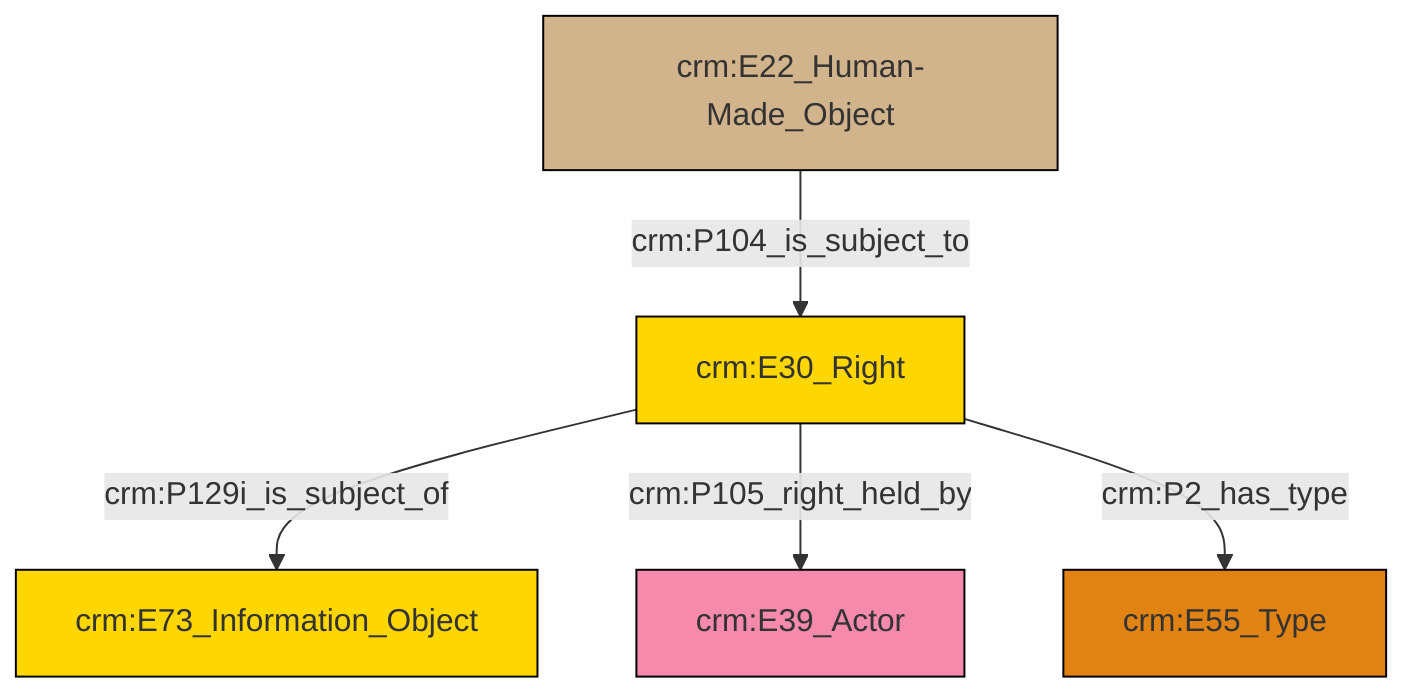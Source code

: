 graph TD
classDef Literal fill:#f2f2f2,stroke:#000000;
classDef CRM_Entity fill:#FFFFFF,stroke:#000000;
classDef Temporal_Entity fill:#00C9E6, stroke:#000000;
classDef Type fill:#E18312, stroke:#000000;
classDef Time-Span fill:#2C9C91, stroke:#000000;
classDef Appellation fill:#FFEB7F, stroke:#000000;
classDef Place fill:#008836, stroke:#000000;
classDef Persistent_Item fill:#B266B2, stroke:#000000;
classDef Conceptual_Object fill:#FFD700, stroke:#000000;
classDef Physical_Thing fill:#D2B48C, stroke:#000000;
classDef Actor fill:#f58aad, stroke:#000000;
classDef PC_Classes fill:#4ce600, stroke:#000000;
classDef Multi fill:#cccccc,stroke:#000000;

4["crm:E30_Right"]:::Conceptual_Object -->|crm:P129i_is_subject_of| 5["crm:E73_Information_Object"]:::Conceptual_Object
4["crm:E30_Right"]:::Conceptual_Object -->|crm:P105_right_held_by| 0["crm:E39_Actor"]:::Actor
4["crm:E30_Right"]:::Conceptual_Object -->|crm:P2_has_type| 2["crm:E55_Type"]:::Type
6["crm:E22_Human-Made_Object"]:::Physical_Thing -->|crm:P104_is_subject_to| 4["crm:E30_Right"]:::Conceptual_Object